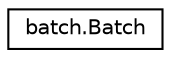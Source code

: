 digraph "Graphical Class Hierarchy"
{
 // LATEX_PDF_SIZE
  edge [fontname="Helvetica",fontsize="10",labelfontname="Helvetica",labelfontsize="10"];
  node [fontname="Helvetica",fontsize="10",shape=record];
  rankdir="LR";
  Node0 [label="batch.Batch",height=0.2,width=0.4,color="black", fillcolor="white", style="filled",URL="$classbatch_1_1Batch.html",tooltip=" "];
}
